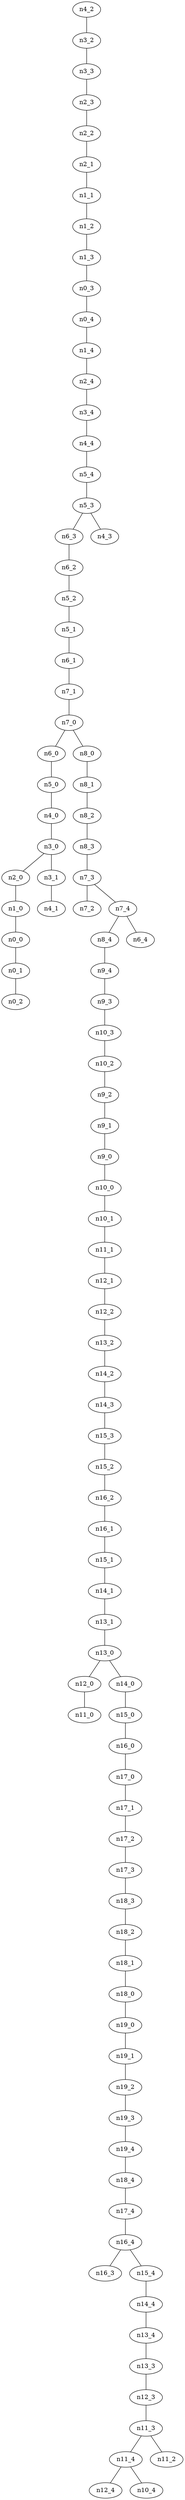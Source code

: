 graph G {
"n16_2";
"n1_0";
"n13_0";
"n18_4";
"n12_4";
"n7_3";
"n16_3";
"n9_1";
"n4_2";
"n15_3";
"n12_1";
"n10_0";
"n9_3";
"n16_4";
"n3_2";
"n11_4";
"n3_4";
"n2_1";
"n0_0";
"n7_2";
"n14_4";
"n11_0";
"n6_3";
"n12_2";
"n5_4";
"n0_2";
"n12_3";
"n12_0";
"n3_0";
"n16_0";
"n2_0";
"n19_3";
"n15_1";
"n4_1";
"n1_3";
"n19_0";
"n13_1";
"n5_2";
"n18_0";
"n17_0";
"n15_0";
"n0_4";
"n15_2";
"n5_1";
"n2_3";
"n16_1";
"n6_1";
"n13_3";
"n1_2";
"n14_3";
"n7_0";
"n10_4";
"n7_4";
"n13_2";
"n3_3";
"n8_2";
"n17_2";
"n1_4";
"n10_3";
"n10_1";
"n17_1";
"n10_2";
"n8_1";
"n18_2";
"n4_0";
"n14_2";
"n7_1";
"n6_2";
"n13_4";
"n0_1";
"n11_1";
"n18_1";
"n9_0";
"n4_3";
"n4_4";
"n11_3";
"n2_2";
"n8_4";
"n19_4";
"n14_0";
"n11_2";
"n14_1";
"n6_0";
"n19_1";
"n9_2";
"n15_4";
"n8_0";
"n5_0";
"n17_4";
"n2_4";
"n0_3";
"n1_1";
"n6_4";
"n9_4";
"n3_1";
"n8_3";
"n5_3";
"n19_2";
"n18_3";
"n17_3";
    "n6_0" -- "n5_0";
    "n11_3" -- "n11_4";
    "n6_2" -- "n5_2";
    "n10_2" -- "n9_2";
    "n9_0" -- "n10_0";
    "n11_1" -- "n12_1";
    "n17_0" -- "n17_1";
    "n18_3" -- "n18_2";
    "n5_3" -- "n6_3";
    "n15_1" -- "n14_1";
    "n11_4" -- "n12_4";
    "n3_4" -- "n4_4";
    "n4_4" -- "n5_4";
    "n10_3" -- "n10_2";
    "n2_2" -- "n2_1";
    "n12_1" -- "n12_2";
    "n12_3" -- "n11_3";
    "n8_1" -- "n8_2";
    "n7_0" -- "n8_0";
    "n17_1" -- "n17_2";
    "n2_1" -- "n1_1";
    "n18_1" -- "n18_0";
    "n16_2" -- "n16_1";
    "n0_0" -- "n0_1";
    "n9_1" -- "n9_0";
    "n14_4" -- "n13_4";
    "n6_3" -- "n6_2";
    "n4_0" -- "n3_0";
    "n3_2" -- "n3_3";
    "n14_2" -- "n14_3";
    "n2_3" -- "n2_2";
    "n13_0" -- "n14_0";
    "n13_4" -- "n13_3";
    "n3_0" -- "n3_1";
    "n14_1" -- "n13_1";
    "n12_2" -- "n13_2";
    "n4_2" -- "n3_2";
    "n9_3" -- "n10_3";
    "n2_0" -- "n1_0";
    "n5_2" -- "n5_1";
    "n16_1" -- "n15_1";
    "n14_0" -- "n15_0";
    "n8_0" -- "n8_1";
    "n13_0" -- "n12_0";
    "n19_4" -- "n18_4";
    "n0_3" -- "n0_4";
    "n19_0" -- "n19_1";
    "n17_3" -- "n18_3";
    "n15_0" -- "n16_0";
    "n16_4" -- "n15_4";
    "n10_0" -- "n10_1";
    "n1_2" -- "n1_3";
    "n15_2" -- "n16_2";
    "n5_3" -- "n4_3";
    "n9_4" -- "n9_3";
    "n18_0" -- "n19_0";
    "n7_1" -- "n7_0";
    "n3_0" -- "n2_0";
    "n1_1" -- "n1_2";
    "n3_3" -- "n2_3";
    "n14_3" -- "n15_3";
    "n16_4" -- "n16_3";
    "n13_2" -- "n14_2";
    "n15_3" -- "n15_2";
    "n1_0" -- "n0_0";
    "n19_2" -- "n19_3";
    "n18_4" -- "n17_4";
    "n6_1" -- "n7_1";
    "n5_1" -- "n6_1";
    "n8_3" -- "n7_3";
    "n17_2" -- "n17_3";
    "n11_3" -- "n11_2";
    "n10_1" -- "n11_1";
    "n17_4" -- "n16_4";
    "n2_4" -- "n3_4";
    "n5_4" -- "n5_3";
    "n13_3" -- "n12_3";
    "n5_0" -- "n4_0";
    "n0_4" -- "n1_4";
    "n8_2" -- "n8_3";
    "n9_2" -- "n9_1";
    "n16_0" -- "n17_0";
    "n7_3" -- "n7_2";
    "n18_2" -- "n18_1";
    "n15_4" -- "n14_4";
    "n19_3" -- "n19_4";
    "n12_0" -- "n11_0";
    "n3_1" -- "n4_1";
    "n1_3" -- "n0_3";
    "n13_1" -- "n13_0";
    "n7_4" -- "n6_4";
    "n11_4" -- "n10_4";
    "n8_4" -- "n9_4";
    "n7_3" -- "n7_4";
    "n19_1" -- "n19_2";
    "n7_4" -- "n8_4";
    "n1_4" -- "n2_4";
    "n7_0" -- "n6_0";
    "n0_1" -- "n0_2";
}
